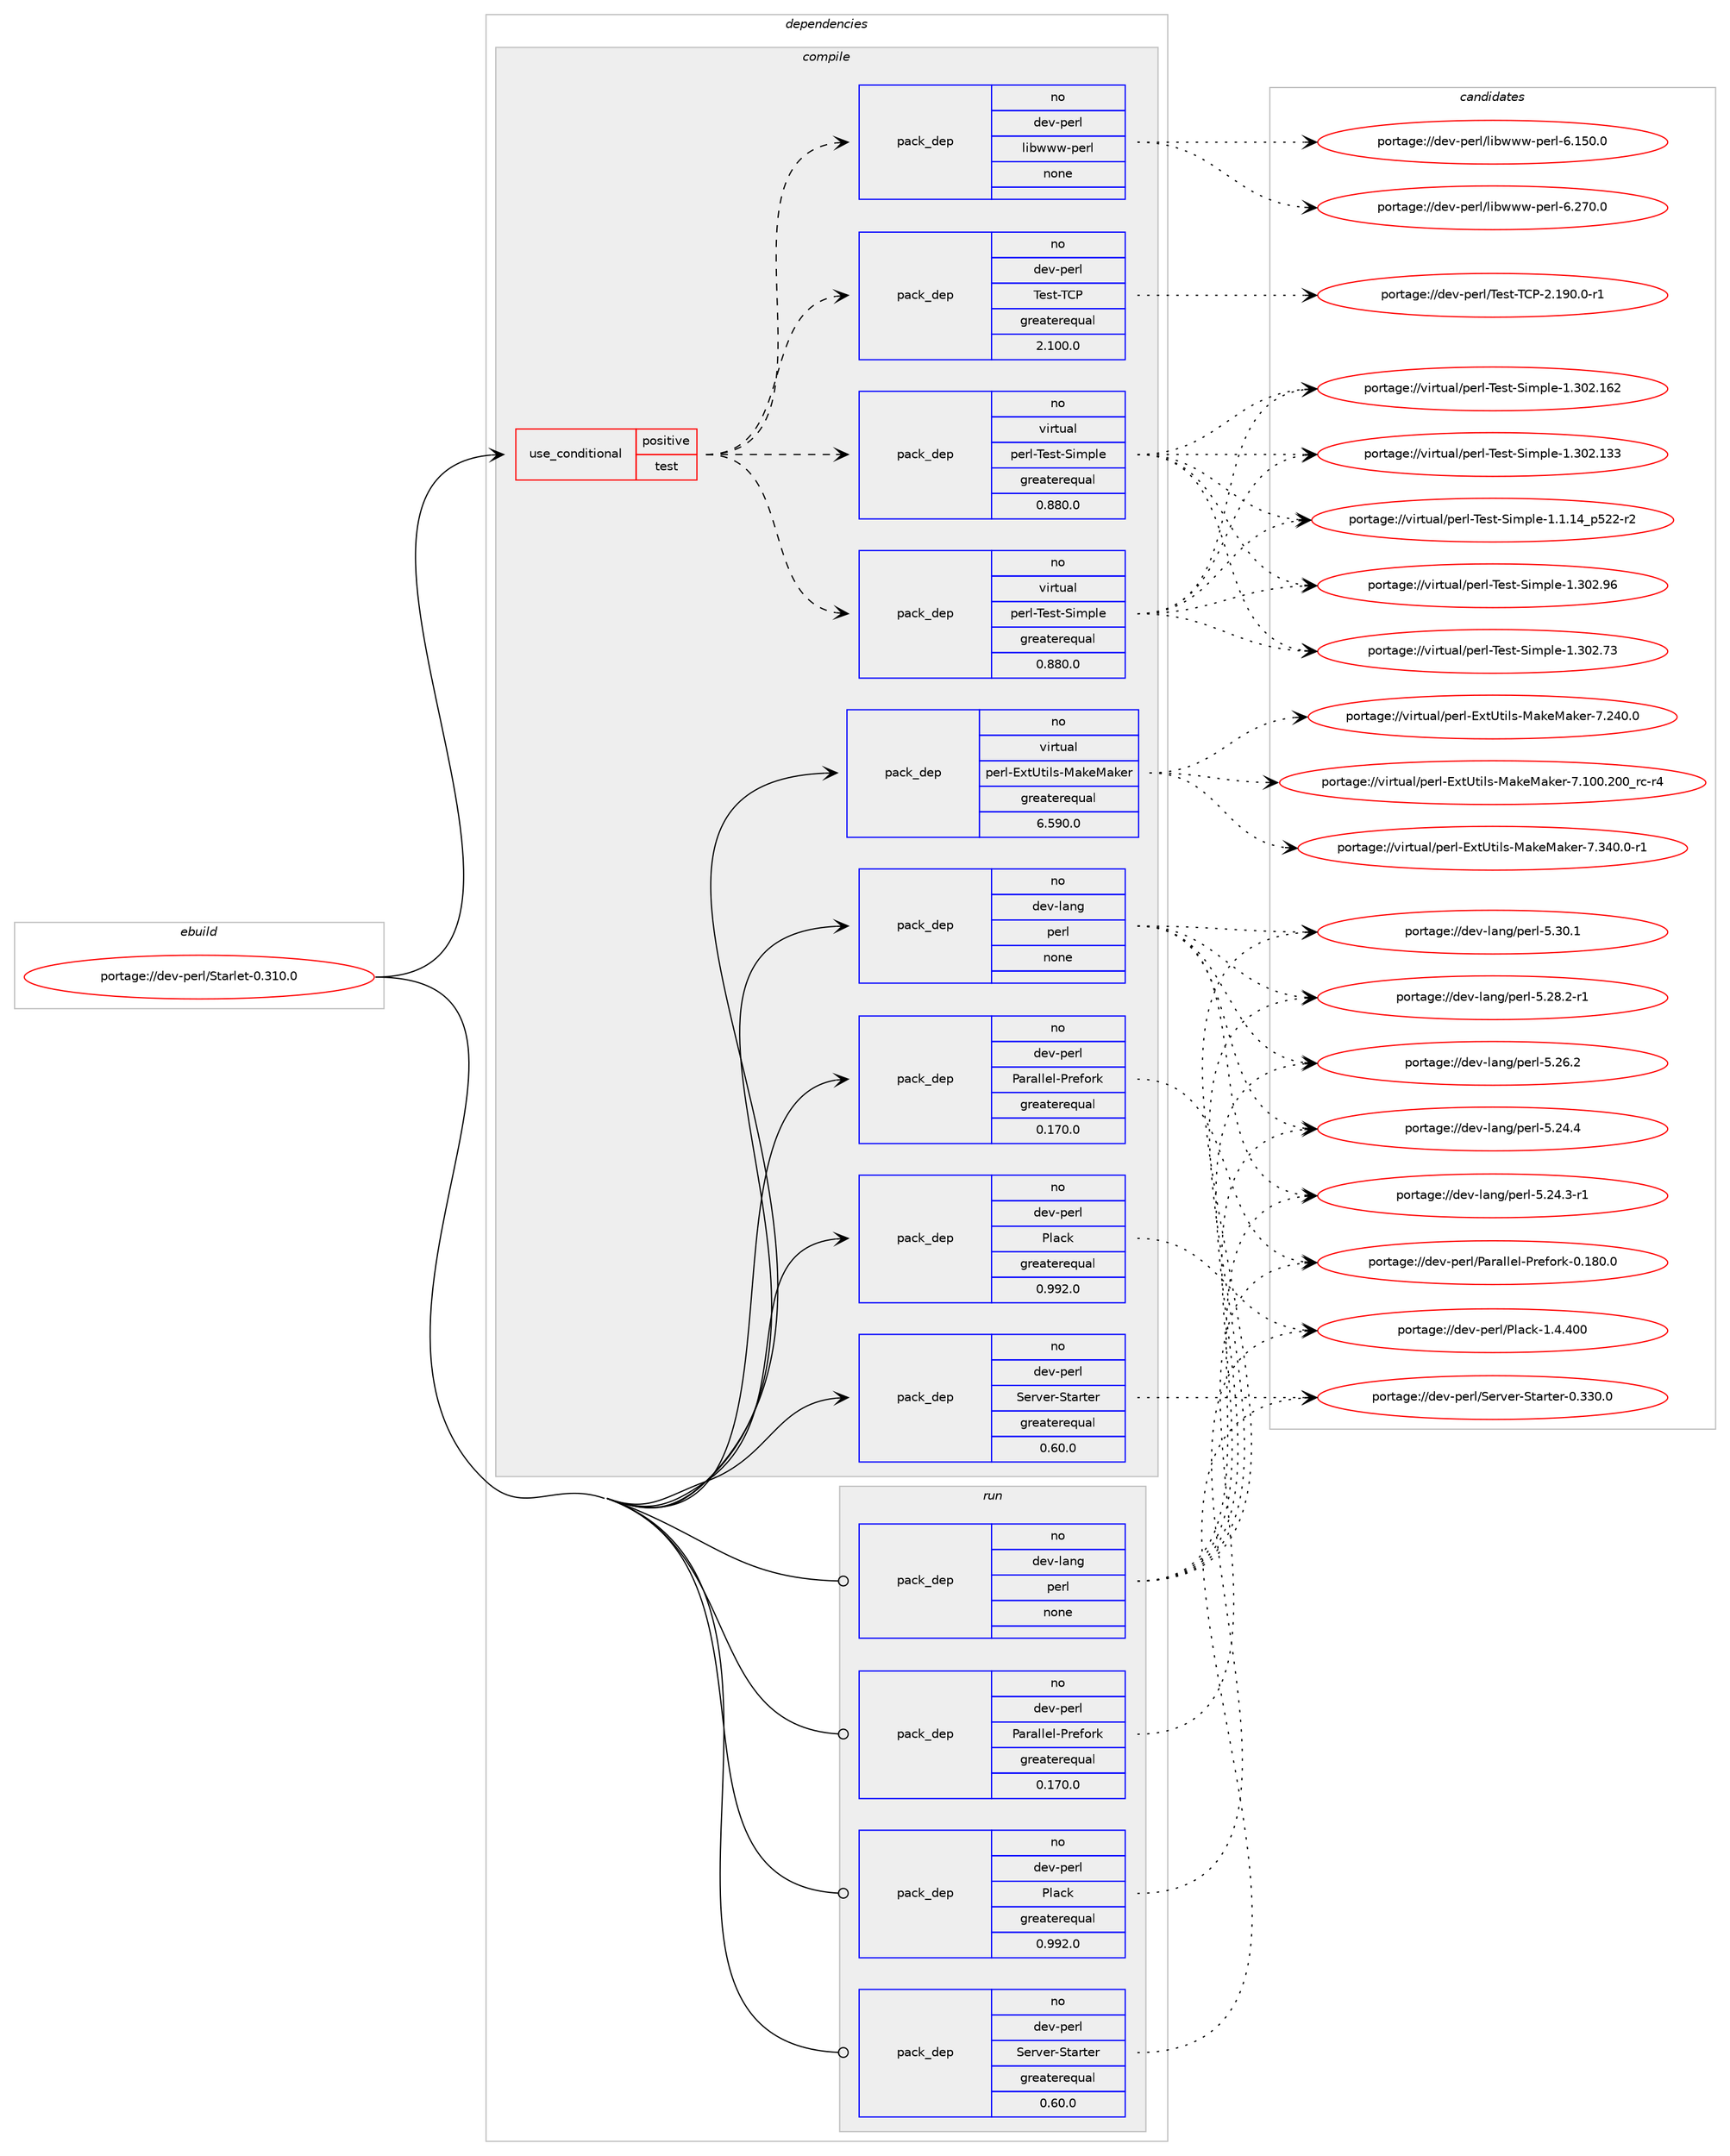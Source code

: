 digraph prolog {

# *************
# Graph options
# *************

newrank=true;
concentrate=true;
compound=true;
graph [rankdir=LR,fontname=Helvetica,fontsize=10,ranksep=1.5];#, ranksep=2.5, nodesep=0.2];
edge  [arrowhead=vee];
node  [fontname=Helvetica,fontsize=10];

# **********
# The ebuild
# **********

subgraph cluster_leftcol {
color=gray;
rank=same;
label=<<i>ebuild</i>>;
id [label="portage://dev-perl/Starlet-0.310.0", color=red, width=4, href="../dev-perl/Starlet-0.310.0.svg"];
}

# ****************
# The dependencies
# ****************

subgraph cluster_midcol {
color=gray;
label=<<i>dependencies</i>>;
subgraph cluster_compile {
fillcolor="#eeeeee";
style=filled;
label=<<i>compile</i>>;
subgraph cond121482 {
dependency482807 [label=<<TABLE BORDER="0" CELLBORDER="1" CELLSPACING="0" CELLPADDING="4"><TR><TD ROWSPAN="3" CELLPADDING="10">use_conditional</TD></TR><TR><TD>positive</TD></TR><TR><TD>test</TD></TR></TABLE>>, shape=none, color=red];
subgraph pack356265 {
dependency482808 [label=<<TABLE BORDER="0" CELLBORDER="1" CELLSPACING="0" CELLPADDING="4" WIDTH="220"><TR><TD ROWSPAN="6" CELLPADDING="30">pack_dep</TD></TR><TR><TD WIDTH="110">no</TD></TR><TR><TD>dev-perl</TD></TR><TR><TD>Test-TCP</TD></TR><TR><TD>greaterequal</TD></TR><TR><TD>2.100.0</TD></TR></TABLE>>, shape=none, color=blue];
}
dependency482807:e -> dependency482808:w [weight=20,style="dashed",arrowhead="vee"];
subgraph pack356266 {
dependency482809 [label=<<TABLE BORDER="0" CELLBORDER="1" CELLSPACING="0" CELLPADDING="4" WIDTH="220"><TR><TD ROWSPAN="6" CELLPADDING="30">pack_dep</TD></TR><TR><TD WIDTH="110">no</TD></TR><TR><TD>virtual</TD></TR><TR><TD>perl-Test-Simple</TD></TR><TR><TD>greaterequal</TD></TR><TR><TD>0.880.0</TD></TR></TABLE>>, shape=none, color=blue];
}
dependency482807:e -> dependency482809:w [weight=20,style="dashed",arrowhead="vee"];
subgraph pack356267 {
dependency482810 [label=<<TABLE BORDER="0" CELLBORDER="1" CELLSPACING="0" CELLPADDING="4" WIDTH="220"><TR><TD ROWSPAN="6" CELLPADDING="30">pack_dep</TD></TR><TR><TD WIDTH="110">no</TD></TR><TR><TD>dev-perl</TD></TR><TR><TD>libwww-perl</TD></TR><TR><TD>none</TD></TR><TR><TD></TD></TR></TABLE>>, shape=none, color=blue];
}
dependency482807:e -> dependency482810:w [weight=20,style="dashed",arrowhead="vee"];
subgraph pack356268 {
dependency482811 [label=<<TABLE BORDER="0" CELLBORDER="1" CELLSPACING="0" CELLPADDING="4" WIDTH="220"><TR><TD ROWSPAN="6" CELLPADDING="30">pack_dep</TD></TR><TR><TD WIDTH="110">no</TD></TR><TR><TD>virtual</TD></TR><TR><TD>perl-Test-Simple</TD></TR><TR><TD>greaterequal</TD></TR><TR><TD>0.880.0</TD></TR></TABLE>>, shape=none, color=blue];
}
dependency482807:e -> dependency482811:w [weight=20,style="dashed",arrowhead="vee"];
}
id:e -> dependency482807:w [weight=20,style="solid",arrowhead="vee"];
subgraph pack356269 {
dependency482812 [label=<<TABLE BORDER="0" CELLBORDER="1" CELLSPACING="0" CELLPADDING="4" WIDTH="220"><TR><TD ROWSPAN="6" CELLPADDING="30">pack_dep</TD></TR><TR><TD WIDTH="110">no</TD></TR><TR><TD>dev-lang</TD></TR><TR><TD>perl</TD></TR><TR><TD>none</TD></TR><TR><TD></TD></TR></TABLE>>, shape=none, color=blue];
}
id:e -> dependency482812:w [weight=20,style="solid",arrowhead="vee"];
subgraph pack356270 {
dependency482813 [label=<<TABLE BORDER="0" CELLBORDER="1" CELLSPACING="0" CELLPADDING="4" WIDTH="220"><TR><TD ROWSPAN="6" CELLPADDING="30">pack_dep</TD></TR><TR><TD WIDTH="110">no</TD></TR><TR><TD>dev-perl</TD></TR><TR><TD>Parallel-Prefork</TD></TR><TR><TD>greaterequal</TD></TR><TR><TD>0.170.0</TD></TR></TABLE>>, shape=none, color=blue];
}
id:e -> dependency482813:w [weight=20,style="solid",arrowhead="vee"];
subgraph pack356271 {
dependency482814 [label=<<TABLE BORDER="0" CELLBORDER="1" CELLSPACING="0" CELLPADDING="4" WIDTH="220"><TR><TD ROWSPAN="6" CELLPADDING="30">pack_dep</TD></TR><TR><TD WIDTH="110">no</TD></TR><TR><TD>dev-perl</TD></TR><TR><TD>Plack</TD></TR><TR><TD>greaterequal</TD></TR><TR><TD>0.992.0</TD></TR></TABLE>>, shape=none, color=blue];
}
id:e -> dependency482814:w [weight=20,style="solid",arrowhead="vee"];
subgraph pack356272 {
dependency482815 [label=<<TABLE BORDER="0" CELLBORDER="1" CELLSPACING="0" CELLPADDING="4" WIDTH="220"><TR><TD ROWSPAN="6" CELLPADDING="30">pack_dep</TD></TR><TR><TD WIDTH="110">no</TD></TR><TR><TD>dev-perl</TD></TR><TR><TD>Server-Starter</TD></TR><TR><TD>greaterequal</TD></TR><TR><TD>0.60.0</TD></TR></TABLE>>, shape=none, color=blue];
}
id:e -> dependency482815:w [weight=20,style="solid",arrowhead="vee"];
subgraph pack356273 {
dependency482816 [label=<<TABLE BORDER="0" CELLBORDER="1" CELLSPACING="0" CELLPADDING="4" WIDTH="220"><TR><TD ROWSPAN="6" CELLPADDING="30">pack_dep</TD></TR><TR><TD WIDTH="110">no</TD></TR><TR><TD>virtual</TD></TR><TR><TD>perl-ExtUtils-MakeMaker</TD></TR><TR><TD>greaterequal</TD></TR><TR><TD>6.590.0</TD></TR></TABLE>>, shape=none, color=blue];
}
id:e -> dependency482816:w [weight=20,style="solid",arrowhead="vee"];
}
subgraph cluster_compileandrun {
fillcolor="#eeeeee";
style=filled;
label=<<i>compile and run</i>>;
}
subgraph cluster_run {
fillcolor="#eeeeee";
style=filled;
label=<<i>run</i>>;
subgraph pack356274 {
dependency482817 [label=<<TABLE BORDER="0" CELLBORDER="1" CELLSPACING="0" CELLPADDING="4" WIDTH="220"><TR><TD ROWSPAN="6" CELLPADDING="30">pack_dep</TD></TR><TR><TD WIDTH="110">no</TD></TR><TR><TD>dev-lang</TD></TR><TR><TD>perl</TD></TR><TR><TD>none</TD></TR><TR><TD></TD></TR></TABLE>>, shape=none, color=blue];
}
id:e -> dependency482817:w [weight=20,style="solid",arrowhead="odot"];
subgraph pack356275 {
dependency482818 [label=<<TABLE BORDER="0" CELLBORDER="1" CELLSPACING="0" CELLPADDING="4" WIDTH="220"><TR><TD ROWSPAN="6" CELLPADDING="30">pack_dep</TD></TR><TR><TD WIDTH="110">no</TD></TR><TR><TD>dev-perl</TD></TR><TR><TD>Parallel-Prefork</TD></TR><TR><TD>greaterequal</TD></TR><TR><TD>0.170.0</TD></TR></TABLE>>, shape=none, color=blue];
}
id:e -> dependency482818:w [weight=20,style="solid",arrowhead="odot"];
subgraph pack356276 {
dependency482819 [label=<<TABLE BORDER="0" CELLBORDER="1" CELLSPACING="0" CELLPADDING="4" WIDTH="220"><TR><TD ROWSPAN="6" CELLPADDING="30">pack_dep</TD></TR><TR><TD WIDTH="110">no</TD></TR><TR><TD>dev-perl</TD></TR><TR><TD>Plack</TD></TR><TR><TD>greaterequal</TD></TR><TR><TD>0.992.0</TD></TR></TABLE>>, shape=none, color=blue];
}
id:e -> dependency482819:w [weight=20,style="solid",arrowhead="odot"];
subgraph pack356277 {
dependency482820 [label=<<TABLE BORDER="0" CELLBORDER="1" CELLSPACING="0" CELLPADDING="4" WIDTH="220"><TR><TD ROWSPAN="6" CELLPADDING="30">pack_dep</TD></TR><TR><TD WIDTH="110">no</TD></TR><TR><TD>dev-perl</TD></TR><TR><TD>Server-Starter</TD></TR><TR><TD>greaterequal</TD></TR><TR><TD>0.60.0</TD></TR></TABLE>>, shape=none, color=blue];
}
id:e -> dependency482820:w [weight=20,style="solid",arrowhead="odot"];
}
}

# **************
# The candidates
# **************

subgraph cluster_choices {
rank=same;
color=gray;
label=<<i>candidates</i>>;

subgraph choice356265 {
color=black;
nodesep=1;
choice1001011184511210111410847841011151164584678045504649574846484511449 [label="portage://dev-perl/Test-TCP-2.190.0-r1", color=red, width=4,href="../dev-perl/Test-TCP-2.190.0-r1.svg"];
dependency482808:e -> choice1001011184511210111410847841011151164584678045504649574846484511449:w [style=dotted,weight="100"];
}
subgraph choice356266 {
color=black;
nodesep=1;
choice118105114116117971084711210111410845841011151164583105109112108101454946514850465754 [label="portage://virtual/perl-Test-Simple-1.302.96", color=red, width=4,href="../virtual/perl-Test-Simple-1.302.96.svg"];
choice118105114116117971084711210111410845841011151164583105109112108101454946514850465551 [label="portage://virtual/perl-Test-Simple-1.302.73", color=red, width=4,href="../virtual/perl-Test-Simple-1.302.73.svg"];
choice11810511411611797108471121011141084584101115116458310510911210810145494651485046495450 [label="portage://virtual/perl-Test-Simple-1.302.162", color=red, width=4,href="../virtual/perl-Test-Simple-1.302.162.svg"];
choice11810511411611797108471121011141084584101115116458310510911210810145494651485046495151 [label="portage://virtual/perl-Test-Simple-1.302.133", color=red, width=4,href="../virtual/perl-Test-Simple-1.302.133.svg"];
choice11810511411611797108471121011141084584101115116458310510911210810145494649464952951125350504511450 [label="portage://virtual/perl-Test-Simple-1.1.14_p522-r2", color=red, width=4,href="../virtual/perl-Test-Simple-1.1.14_p522-r2.svg"];
dependency482809:e -> choice118105114116117971084711210111410845841011151164583105109112108101454946514850465754:w [style=dotted,weight="100"];
dependency482809:e -> choice118105114116117971084711210111410845841011151164583105109112108101454946514850465551:w [style=dotted,weight="100"];
dependency482809:e -> choice11810511411611797108471121011141084584101115116458310510911210810145494651485046495450:w [style=dotted,weight="100"];
dependency482809:e -> choice11810511411611797108471121011141084584101115116458310510911210810145494651485046495151:w [style=dotted,weight="100"];
dependency482809:e -> choice11810511411611797108471121011141084584101115116458310510911210810145494649464952951125350504511450:w [style=dotted,weight="100"];
}
subgraph choice356267 {
color=black;
nodesep=1;
choice100101118451121011141084710810598119119119451121011141084554465055484648 [label="portage://dev-perl/libwww-perl-6.270.0", color=red, width=4,href="../dev-perl/libwww-perl-6.270.0.svg"];
choice100101118451121011141084710810598119119119451121011141084554464953484648 [label="portage://dev-perl/libwww-perl-6.150.0", color=red, width=4,href="../dev-perl/libwww-perl-6.150.0.svg"];
dependency482810:e -> choice100101118451121011141084710810598119119119451121011141084554465055484648:w [style=dotted,weight="100"];
dependency482810:e -> choice100101118451121011141084710810598119119119451121011141084554464953484648:w [style=dotted,weight="100"];
}
subgraph choice356268 {
color=black;
nodesep=1;
choice118105114116117971084711210111410845841011151164583105109112108101454946514850465754 [label="portage://virtual/perl-Test-Simple-1.302.96", color=red, width=4,href="../virtual/perl-Test-Simple-1.302.96.svg"];
choice118105114116117971084711210111410845841011151164583105109112108101454946514850465551 [label="portage://virtual/perl-Test-Simple-1.302.73", color=red, width=4,href="../virtual/perl-Test-Simple-1.302.73.svg"];
choice11810511411611797108471121011141084584101115116458310510911210810145494651485046495450 [label="portage://virtual/perl-Test-Simple-1.302.162", color=red, width=4,href="../virtual/perl-Test-Simple-1.302.162.svg"];
choice11810511411611797108471121011141084584101115116458310510911210810145494651485046495151 [label="portage://virtual/perl-Test-Simple-1.302.133", color=red, width=4,href="../virtual/perl-Test-Simple-1.302.133.svg"];
choice11810511411611797108471121011141084584101115116458310510911210810145494649464952951125350504511450 [label="portage://virtual/perl-Test-Simple-1.1.14_p522-r2", color=red, width=4,href="../virtual/perl-Test-Simple-1.1.14_p522-r2.svg"];
dependency482811:e -> choice118105114116117971084711210111410845841011151164583105109112108101454946514850465754:w [style=dotted,weight="100"];
dependency482811:e -> choice118105114116117971084711210111410845841011151164583105109112108101454946514850465551:w [style=dotted,weight="100"];
dependency482811:e -> choice11810511411611797108471121011141084584101115116458310510911210810145494651485046495450:w [style=dotted,weight="100"];
dependency482811:e -> choice11810511411611797108471121011141084584101115116458310510911210810145494651485046495151:w [style=dotted,weight="100"];
dependency482811:e -> choice11810511411611797108471121011141084584101115116458310510911210810145494649464952951125350504511450:w [style=dotted,weight="100"];
}
subgraph choice356269 {
color=black;
nodesep=1;
choice10010111845108971101034711210111410845534651484649 [label="portage://dev-lang/perl-5.30.1", color=red, width=4,href="../dev-lang/perl-5.30.1.svg"];
choice100101118451089711010347112101114108455346505646504511449 [label="portage://dev-lang/perl-5.28.2-r1", color=red, width=4,href="../dev-lang/perl-5.28.2-r1.svg"];
choice10010111845108971101034711210111410845534650544650 [label="portage://dev-lang/perl-5.26.2", color=red, width=4,href="../dev-lang/perl-5.26.2.svg"];
choice10010111845108971101034711210111410845534650524652 [label="portage://dev-lang/perl-5.24.4", color=red, width=4,href="../dev-lang/perl-5.24.4.svg"];
choice100101118451089711010347112101114108455346505246514511449 [label="portage://dev-lang/perl-5.24.3-r1", color=red, width=4,href="../dev-lang/perl-5.24.3-r1.svg"];
dependency482812:e -> choice10010111845108971101034711210111410845534651484649:w [style=dotted,weight="100"];
dependency482812:e -> choice100101118451089711010347112101114108455346505646504511449:w [style=dotted,weight="100"];
dependency482812:e -> choice10010111845108971101034711210111410845534650544650:w [style=dotted,weight="100"];
dependency482812:e -> choice10010111845108971101034711210111410845534650524652:w [style=dotted,weight="100"];
dependency482812:e -> choice100101118451089711010347112101114108455346505246514511449:w [style=dotted,weight="100"];
}
subgraph choice356270 {
color=black;
nodesep=1;
choice100101118451121011141084780971149710810810110845801141011021111141074548464956484648 [label="portage://dev-perl/Parallel-Prefork-0.180.0", color=red, width=4,href="../dev-perl/Parallel-Prefork-0.180.0.svg"];
dependency482813:e -> choice100101118451121011141084780971149710810810110845801141011021111141074548464956484648:w [style=dotted,weight="100"];
}
subgraph choice356271 {
color=black;
nodesep=1;
choice10010111845112101114108478010897991074549465246524848 [label="portage://dev-perl/Plack-1.4.400", color=red, width=4,href="../dev-perl/Plack-1.4.400.svg"];
dependency482814:e -> choice10010111845112101114108478010897991074549465246524848:w [style=dotted,weight="100"];
}
subgraph choice356272 {
color=black;
nodesep=1;
choice1001011184511210111410847831011141181011144583116971141161011144548465151484648 [label="portage://dev-perl/Server-Starter-0.330.0", color=red, width=4,href="../dev-perl/Server-Starter-0.330.0.svg"];
dependency482815:e -> choice1001011184511210111410847831011141181011144583116971141161011144548465151484648:w [style=dotted,weight="100"];
}
subgraph choice356273 {
color=black;
nodesep=1;
choice1181051141161179710847112101114108456912011685116105108115457797107101779710710111445554651524846484511449 [label="portage://virtual/perl-ExtUtils-MakeMaker-7.340.0-r1", color=red, width=4,href="../virtual/perl-ExtUtils-MakeMaker-7.340.0-r1.svg"];
choice118105114116117971084711210111410845691201168511610510811545779710710177971071011144555465052484648 [label="portage://virtual/perl-ExtUtils-MakeMaker-7.240.0", color=red, width=4,href="../virtual/perl-ExtUtils-MakeMaker-7.240.0.svg"];
choice118105114116117971084711210111410845691201168511610510811545779710710177971071011144555464948484650484895114994511452 [label="portage://virtual/perl-ExtUtils-MakeMaker-7.100.200_rc-r4", color=red, width=4,href="../virtual/perl-ExtUtils-MakeMaker-7.100.200_rc-r4.svg"];
dependency482816:e -> choice1181051141161179710847112101114108456912011685116105108115457797107101779710710111445554651524846484511449:w [style=dotted,weight="100"];
dependency482816:e -> choice118105114116117971084711210111410845691201168511610510811545779710710177971071011144555465052484648:w [style=dotted,weight="100"];
dependency482816:e -> choice118105114116117971084711210111410845691201168511610510811545779710710177971071011144555464948484650484895114994511452:w [style=dotted,weight="100"];
}
subgraph choice356274 {
color=black;
nodesep=1;
choice10010111845108971101034711210111410845534651484649 [label="portage://dev-lang/perl-5.30.1", color=red, width=4,href="../dev-lang/perl-5.30.1.svg"];
choice100101118451089711010347112101114108455346505646504511449 [label="portage://dev-lang/perl-5.28.2-r1", color=red, width=4,href="../dev-lang/perl-5.28.2-r1.svg"];
choice10010111845108971101034711210111410845534650544650 [label="portage://dev-lang/perl-5.26.2", color=red, width=4,href="../dev-lang/perl-5.26.2.svg"];
choice10010111845108971101034711210111410845534650524652 [label="portage://dev-lang/perl-5.24.4", color=red, width=4,href="../dev-lang/perl-5.24.4.svg"];
choice100101118451089711010347112101114108455346505246514511449 [label="portage://dev-lang/perl-5.24.3-r1", color=red, width=4,href="../dev-lang/perl-5.24.3-r1.svg"];
dependency482817:e -> choice10010111845108971101034711210111410845534651484649:w [style=dotted,weight="100"];
dependency482817:e -> choice100101118451089711010347112101114108455346505646504511449:w [style=dotted,weight="100"];
dependency482817:e -> choice10010111845108971101034711210111410845534650544650:w [style=dotted,weight="100"];
dependency482817:e -> choice10010111845108971101034711210111410845534650524652:w [style=dotted,weight="100"];
dependency482817:e -> choice100101118451089711010347112101114108455346505246514511449:w [style=dotted,weight="100"];
}
subgraph choice356275 {
color=black;
nodesep=1;
choice100101118451121011141084780971149710810810110845801141011021111141074548464956484648 [label="portage://dev-perl/Parallel-Prefork-0.180.0", color=red, width=4,href="../dev-perl/Parallel-Prefork-0.180.0.svg"];
dependency482818:e -> choice100101118451121011141084780971149710810810110845801141011021111141074548464956484648:w [style=dotted,weight="100"];
}
subgraph choice356276 {
color=black;
nodesep=1;
choice10010111845112101114108478010897991074549465246524848 [label="portage://dev-perl/Plack-1.4.400", color=red, width=4,href="../dev-perl/Plack-1.4.400.svg"];
dependency482819:e -> choice10010111845112101114108478010897991074549465246524848:w [style=dotted,weight="100"];
}
subgraph choice356277 {
color=black;
nodesep=1;
choice1001011184511210111410847831011141181011144583116971141161011144548465151484648 [label="portage://dev-perl/Server-Starter-0.330.0", color=red, width=4,href="../dev-perl/Server-Starter-0.330.0.svg"];
dependency482820:e -> choice1001011184511210111410847831011141181011144583116971141161011144548465151484648:w [style=dotted,weight="100"];
}
}

}
